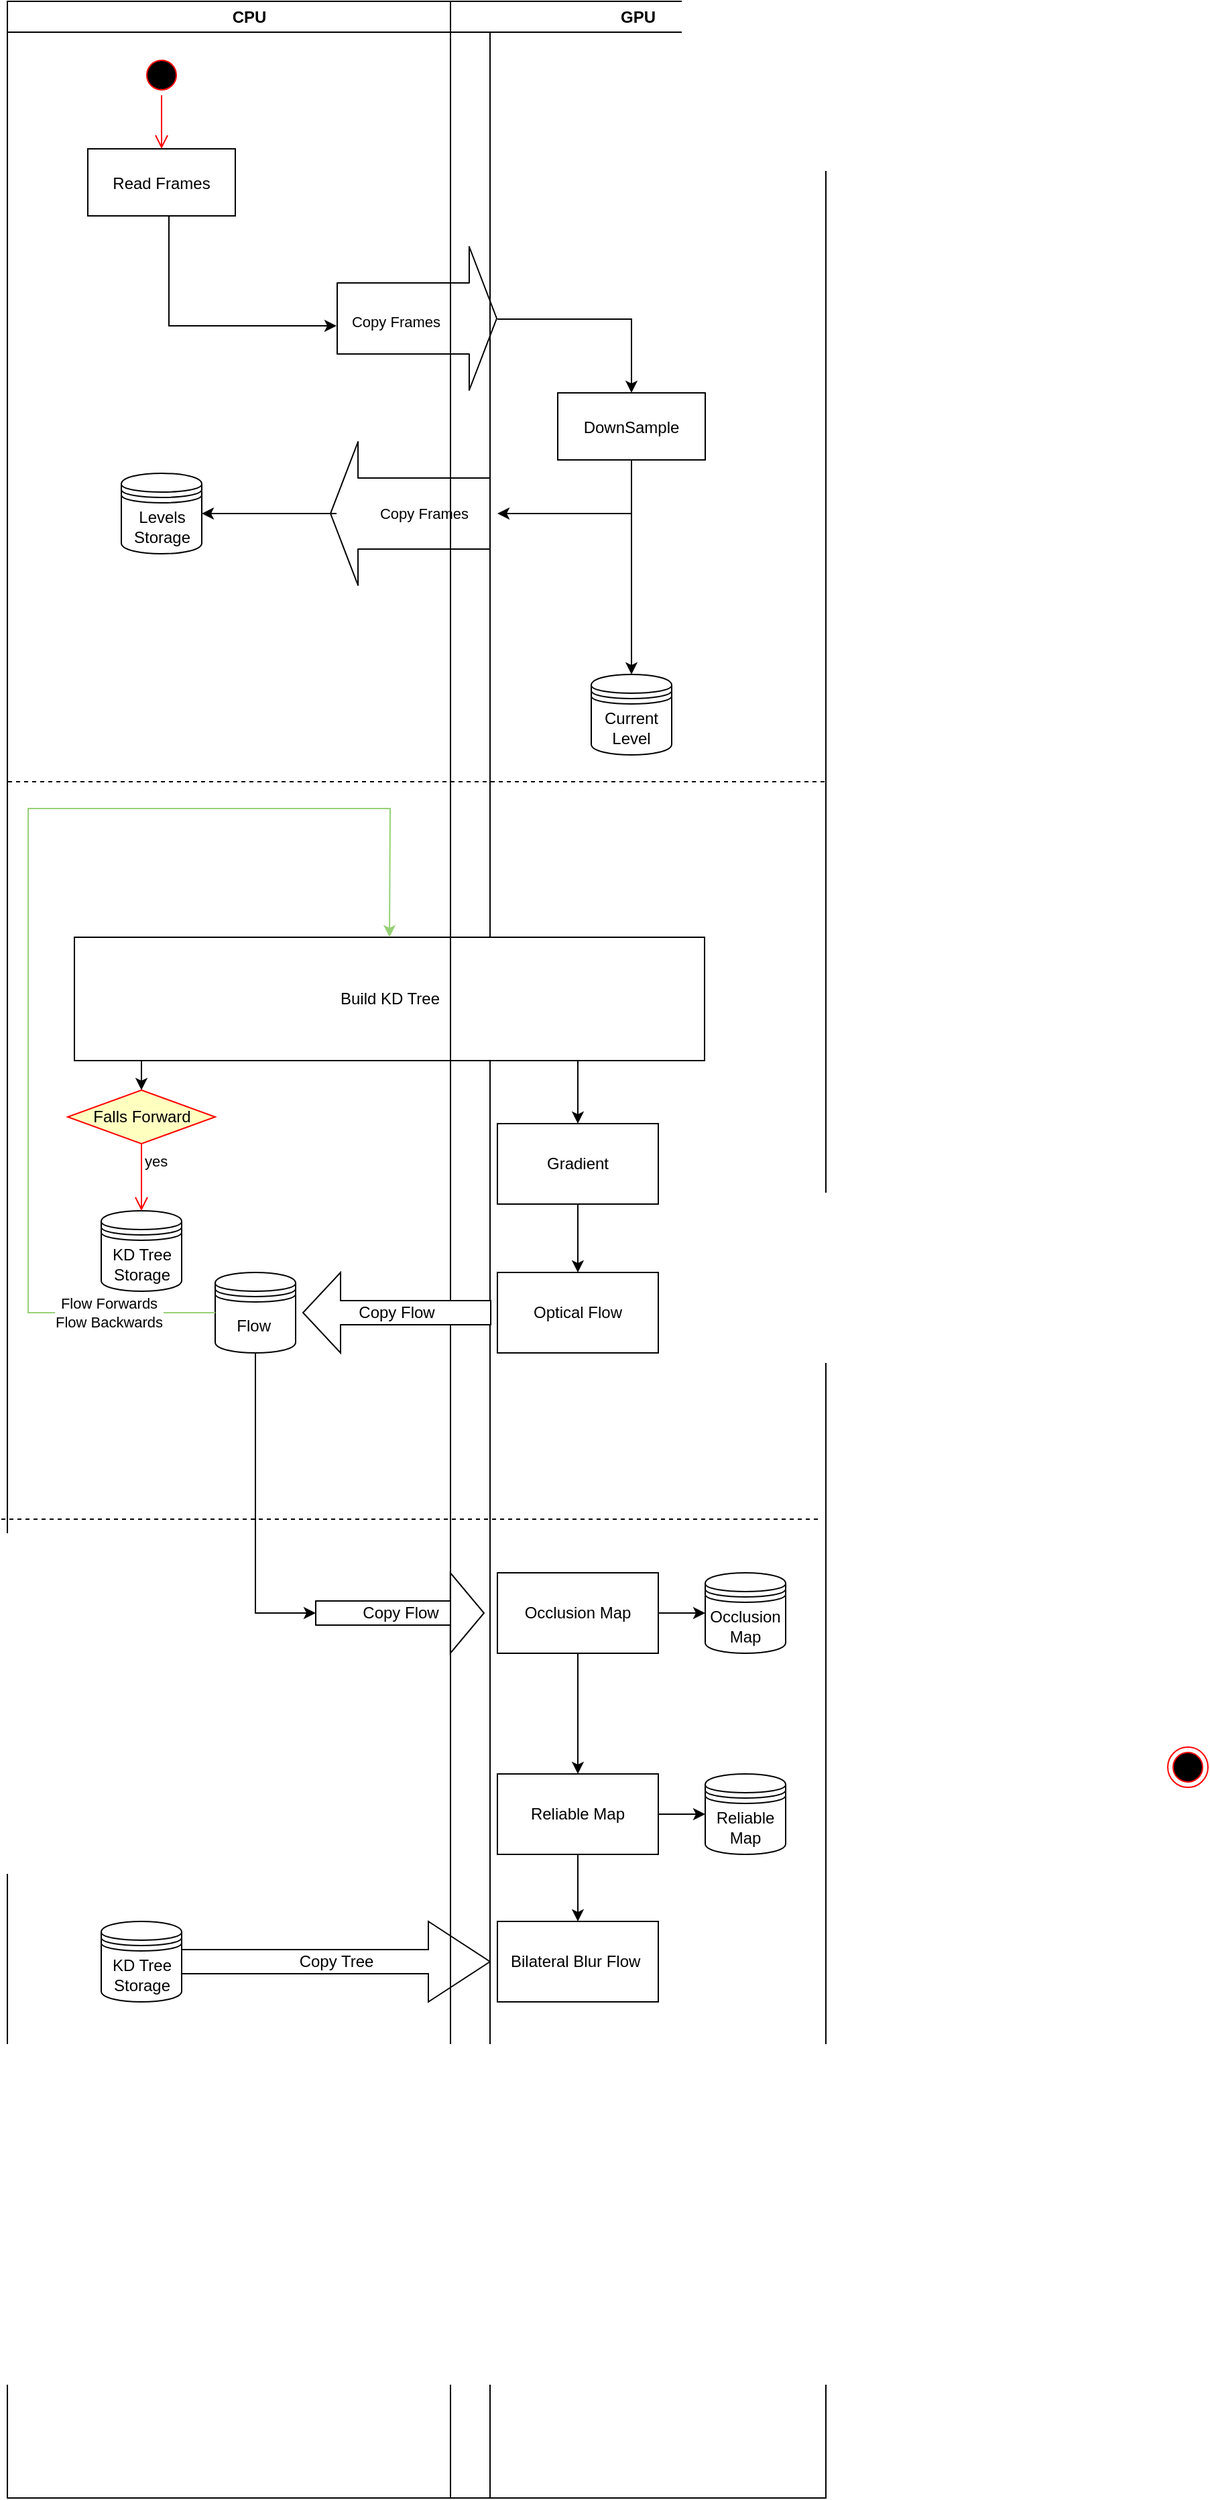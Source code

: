 <mxfile version="12.9.14" type="device"><diagram name="Page-1" id="e7e014a7-5840-1c2e-5031-d8a46d1fe8dd"><mxGraphModel dx="1248" dy="632" grid="1" gridSize="10" guides="1" tooltips="1" connect="1" arrows="1" fold="1" page="1" pageScale="1" pageWidth="1169" pageHeight="826" background="#ffffff" math="0" shadow="0"><root><mxCell id="0"/><mxCell id="1" parent="0"/><mxCell id="2" value="CPU" style="swimlane;whiteSpace=wrap" parent="1" vertex="1"><mxGeometry x="114.5" y="128" width="360" height="1862" as="geometry"/></mxCell><mxCell id="5" value="" style="ellipse;shape=startState;fillColor=#000000;strokeColor=#ff0000;" parent="2" vertex="1"><mxGeometry x="100" y="40" width="30" height="30" as="geometry"/></mxCell><mxCell id="6" value="" style="edgeStyle=elbowEdgeStyle;elbow=horizontal;verticalAlign=bottom;endArrow=open;endSize=8;strokeColor=#FF0000;endFill=1;rounded=0" parent="2" source="5" target="7" edge="1"><mxGeometry x="100" y="40" as="geometry"><mxPoint x="115" y="110" as="targetPoint"/></mxGeometry></mxCell><mxCell id="7" value="Read Frames" style="" parent="2" vertex="1"><mxGeometry x="60" y="110" width="110" height="50" as="geometry"/></mxCell><mxCell id="S6M2OqpzCJW3HQ2seB38-51" value="" style="shape=flexArrow;endArrow=classic;html=1;width=53;endSize=6.51;endWidth=53;" edge="1" parent="2"><mxGeometry width="50" height="50" relative="1" as="geometry"><mxPoint x="360.5" y="382" as="sourcePoint"/><mxPoint x="240.5" y="382" as="targetPoint"/><Array as="points"/></mxGeometry></mxCell><mxCell id="S6M2OqpzCJW3HQ2seB38-52" value="Copy Frames" style="edgeLabel;html=1;align=center;verticalAlign=middle;resizable=0;points=[];" vertex="1" connectable="0" parent="S6M2OqpzCJW3HQ2seB38-51"><mxGeometry x="-0.277" y="-2" relative="1" as="geometry"><mxPoint x="-7" y="2" as="offset"/></mxGeometry></mxCell><mxCell id="S6M2OqpzCJW3HQ2seB38-69" value="Levels Storage" style="shape=datastore;whiteSpace=wrap;html=1;" vertex="1" parent="2"><mxGeometry x="85" y="352" width="60" height="60" as="geometry"/></mxCell><mxCell id="S6M2OqpzCJW3HQ2seB38-136" style="edgeStyle=orthogonalEdgeStyle;rounded=0;orthogonalLoop=1;jettySize=auto;html=1;exitX=0.25;exitY=1;exitDx=0;exitDy=0;endArrow=classic;endFill=1;strokeColor=#000000;fontColor=#000000;" edge="1" parent="2" source="S6M2OqpzCJW3HQ2seB38-106" target="S6M2OqpzCJW3HQ2seB38-133"><mxGeometry relative="1" as="geometry"><Array as="points"><mxPoint x="100" y="790"/></Array></mxGeometry></mxCell><mxCell id="S6M2OqpzCJW3HQ2seB38-106" value="Build KD Tree" style="rounded=0;whiteSpace=wrap;html=1;" vertex="1" parent="2"><mxGeometry x="50" y="698" width="470" height="92" as="geometry"/></mxCell><mxCell id="S6M2OqpzCJW3HQ2seB38-132" value="KD Tree Storage" style="shape=datastore;whiteSpace=wrap;html=1;fontColor=#000000;" vertex="1" parent="2"><mxGeometry x="70" y="902" width="60" height="60" as="geometry"/></mxCell><mxCell id="S6M2OqpzCJW3HQ2seB38-133" value="Falls Forward" style="rhombus;whiteSpace=wrap;html=1;fillColor=#ffffc0;strokeColor=#ff0000;fontColor=#000000;" vertex="1" parent="2"><mxGeometry x="45" y="812" width="110" height="40" as="geometry"/></mxCell><mxCell id="S6M2OqpzCJW3HQ2seB38-135" value="yes" style="edgeStyle=orthogonalEdgeStyle;html=1;align=left;verticalAlign=top;endArrow=open;endSize=8;strokeColor=#ff0000;fontColor=#000000;entryX=0.5;entryY=0;entryDx=0;entryDy=0;" edge="1" source="S6M2OqpzCJW3HQ2seB38-133" parent="2" target="S6M2OqpzCJW3HQ2seB38-132"><mxGeometry x="-1" relative="1" as="geometry"><mxPoint x="775.5" y="937" as="targetPoint"/></mxGeometry></mxCell><mxCell id="S6M2OqpzCJW3HQ2seB38-144" style="edgeStyle=orthogonalEdgeStyle;rounded=0;orthogonalLoop=1;jettySize=auto;html=1;exitX=0.5;exitY=1;exitDx=0;exitDy=0;entryX=0;entryY=0.5;entryDx=0;entryDy=0;entryPerimeter=0;endArrow=classic;endFill=1;strokeColor=#000000;fontColor=#000000;" edge="1" parent="2" source="S6M2OqpzCJW3HQ2seB38-125" target="S6M2OqpzCJW3HQ2seB38-143"><mxGeometry relative="1" as="geometry"/></mxCell><mxCell id="S6M2OqpzCJW3HQ2seB38-125" value="Flow&amp;nbsp;" style="shape=datastore;whiteSpace=wrap;html=1;" vertex="1" parent="2"><mxGeometry x="155" y="948" width="60" height="60" as="geometry"/></mxCell><mxCell id="S6M2OqpzCJW3HQ2seB38-121" value="" style="endArrow=classic;html=1;exitX=0;exitY=0.5;exitDx=0;exitDy=0;entryX=0.5;entryY=0;entryDx=0;entryDy=0;rounded=0;fontColor=#000000;strokeColor=#97D077;" edge="1" parent="2" source="S6M2OqpzCJW3HQ2seB38-125" target="S6M2OqpzCJW3HQ2seB38-106"><mxGeometry width="50" height="50" relative="1" as="geometry"><mxPoint x="215.5" y="1008" as="sourcePoint"/><mxPoint x="495.5" y="952" as="targetPoint"/><Array as="points"><mxPoint x="115.5" y="978"/><mxPoint x="15.5" y="978"/><mxPoint x="15.5" y="602"/><mxPoint x="285.5" y="602"/></Array></mxGeometry></mxCell><mxCell id="S6M2OqpzCJW3HQ2seB38-122" value="Flow Forwards&lt;br&gt;Flow Backwards" style="edgeLabel;html=1;align=center;verticalAlign=middle;resizable=0;points=[];" vertex="1" connectable="0" parent="S6M2OqpzCJW3HQ2seB38-121"><mxGeometry x="-0.899" y="2" relative="1" as="geometry"><mxPoint x="-35.5" y="-2" as="offset"/></mxGeometry></mxCell><mxCell id="S6M2OqpzCJW3HQ2seB38-143" value="Copy Flow" style="shape=singleArrow;whiteSpace=wrap;html=1;fontColor=#000000;" vertex="1" parent="2"><mxGeometry x="230" y="1172" width="125.5" height="60" as="geometry"/></mxCell><mxCell id="S6M2OqpzCJW3HQ2seB38-146" value="KD Tree Storage" style="shape=datastore;whiteSpace=wrap;html=1;fontColor=#000000;" vertex="1" parent="2"><mxGeometry x="70" y="1432" width="60" height="60" as="geometry"/></mxCell><mxCell id="S6M2OqpzCJW3HQ2seB38-147" value="Copy Tree" style="shape=singleArrow;whiteSpace=wrap;html=1;fontColor=#000000;" vertex="1" parent="2"><mxGeometry x="130" y="1432" width="230" height="60" as="geometry"/></mxCell><mxCell id="4" value="GPU" style="swimlane;whiteSpace=wrap" parent="1" vertex="1"><mxGeometry x="445" y="128" width="280" height="1862" as="geometry"/></mxCell><mxCell id="S6M2OqpzCJW3HQ2seB38-73" style="edgeStyle=orthogonalEdgeStyle;rounded=0;orthogonalLoop=1;jettySize=auto;html=1;exitX=0.5;exitY=1;exitDx=0;exitDy=0;entryX=0.5;entryY=0;entryDx=0;entryDy=0;endArrow=classic;endFill=1;" edge="1" parent="4" source="S6M2OqpzCJW3HQ2seB38-41" target="S6M2OqpzCJW3HQ2seB38-70"><mxGeometry relative="1" as="geometry"/></mxCell><mxCell id="S6M2OqpzCJW3HQ2seB38-41" value="DownSample" style="" vertex="1" parent="4"><mxGeometry x="80" y="292" width="110" height="50" as="geometry"/></mxCell><mxCell id="S6M2OqpzCJW3HQ2seB38-47" value="" style="shape=flexArrow;endArrow=classic;html=1;width=53;endSize=6.51;endWidth=53;" edge="1" parent="4"><mxGeometry width="50" height="50" relative="1" as="geometry"><mxPoint x="-85" y="236.5" as="sourcePoint"/><mxPoint x="35" y="236.5" as="targetPoint"/></mxGeometry></mxCell><mxCell id="S6M2OqpzCJW3HQ2seB38-48" value="Copy Frames" style="edgeLabel;html=1;align=center;verticalAlign=middle;resizable=0;points=[];" vertex="1" connectable="0" parent="S6M2OqpzCJW3HQ2seB38-47"><mxGeometry x="-0.277" y="-2" relative="1" as="geometry"><mxPoint as="offset"/></mxGeometry></mxCell><mxCell id="S6M2OqpzCJW3HQ2seB38-70" value="Current Level" style="shape=datastore;whiteSpace=wrap;html=1;" vertex="1" parent="4"><mxGeometry x="105" y="502" width="60" height="60" as="geometry"/></mxCell><mxCell id="S6M2OqpzCJW3HQ2seB38-112" value="Optical Flow" style="rounded=0;whiteSpace=wrap;html=1;" vertex="1" parent="4"><mxGeometry x="35" y="948" width="120" height="60" as="geometry"/></mxCell><mxCell id="S6M2OqpzCJW3HQ2seB38-117" style="edgeStyle=orthogonalEdgeStyle;rounded=0;orthogonalLoop=1;jettySize=auto;html=1;exitX=0.5;exitY=1;exitDx=0;exitDy=0;endArrow=classic;endFill=1;" edge="1" parent="4" source="S6M2OqpzCJW3HQ2seB38-115" target="S6M2OqpzCJW3HQ2seB38-112"><mxGeometry relative="1" as="geometry"/></mxCell><mxCell id="S6M2OqpzCJW3HQ2seB38-115" value="Gradient" style="rounded=0;whiteSpace=wrap;html=1;" vertex="1" parent="4"><mxGeometry x="35" y="837" width="120" height="60" as="geometry"/></mxCell><mxCell id="S6M2OqpzCJW3HQ2seB38-129" style="edgeStyle=orthogonalEdgeStyle;rounded=0;orthogonalLoop=1;jettySize=auto;html=1;exitX=0.5;exitY=1;exitDx=0;exitDy=0;endArrow=classic;endFill=1;strokeColor=#000000;fontColor=#000000;" edge="1" parent="4" source="S6M2OqpzCJW3HQ2seB38-123" target="S6M2OqpzCJW3HQ2seB38-128"><mxGeometry relative="1" as="geometry"/></mxCell><mxCell id="S6M2OqpzCJW3HQ2seB38-150" style="edgeStyle=orthogonalEdgeStyle;rounded=0;orthogonalLoop=1;jettySize=auto;html=1;exitX=1;exitY=0.5;exitDx=0;exitDy=0;entryX=0;entryY=0.5;entryDx=0;entryDy=0;endArrow=classic;endFill=1;strokeColor=#000000;fontColor=#000000;" edge="1" parent="4" source="S6M2OqpzCJW3HQ2seB38-123" target="S6M2OqpzCJW3HQ2seB38-149"><mxGeometry relative="1" as="geometry"/></mxCell><mxCell id="S6M2OqpzCJW3HQ2seB38-123" value="Occlusion Map" style="rounded=0;whiteSpace=wrap;html=1;fontColor=#000000;" vertex="1" parent="4"><mxGeometry x="35" y="1172" width="120" height="60" as="geometry"/></mxCell><mxCell id="S6M2OqpzCJW3HQ2seB38-152" style="edgeStyle=orthogonalEdgeStyle;rounded=0;orthogonalLoop=1;jettySize=auto;html=1;exitX=1;exitY=0.5;exitDx=0;exitDy=0;entryX=0;entryY=0.5;entryDx=0;entryDy=0;endArrow=classic;endFill=1;strokeColor=#000000;fontColor=#000000;" edge="1" parent="4" source="S6M2OqpzCJW3HQ2seB38-128" target="S6M2OqpzCJW3HQ2seB38-151"><mxGeometry relative="1" as="geometry"/></mxCell><mxCell id="S6M2OqpzCJW3HQ2seB38-156" style="edgeStyle=orthogonalEdgeStyle;rounded=0;orthogonalLoop=1;jettySize=auto;html=1;exitX=0.5;exitY=1;exitDx=0;exitDy=0;endArrow=classic;endFill=1;strokeColor=#000000;fontColor=#000000;" edge="1" parent="4" source="S6M2OqpzCJW3HQ2seB38-128" target="S6M2OqpzCJW3HQ2seB38-148"><mxGeometry relative="1" as="geometry"/></mxCell><mxCell id="S6M2OqpzCJW3HQ2seB38-128" value="Reliable Map" style="rounded=0;whiteSpace=wrap;html=1;fontColor=#000000;" vertex="1" parent="4"><mxGeometry x="35" y="1322" width="120" height="60" as="geometry"/></mxCell><mxCell id="S6M2OqpzCJW3HQ2seB38-131" value="" style="endArrow=none;dashed=1;html=1;strokeColor=#000000;fontColor=#000000;" edge="1" parent="4"><mxGeometry width="50" height="50" relative="1" as="geometry"><mxPoint x="-330" y="582" as="sourcePoint"/><mxPoint x="280" y="582" as="targetPoint"/></mxGeometry></mxCell><mxCell id="S6M2OqpzCJW3HQ2seB38-141" value="Copy Flow" style="shape=singleArrow;direction=west;whiteSpace=wrap;html=1;fontColor=#000000;" vertex="1" parent="4"><mxGeometry x="-110" y="948" width="140" height="60" as="geometry"/></mxCell><mxCell id="S6M2OqpzCJW3HQ2seB38-148" value="Bilateral Blur Flow&amp;nbsp;" style="rounded=0;whiteSpace=wrap;html=1;fontColor=#000000;" vertex="1" parent="4"><mxGeometry x="35" y="1432" width="120" height="60" as="geometry"/></mxCell><mxCell id="S6M2OqpzCJW3HQ2seB38-149" value="Occlusion Map" style="shape=datastore;whiteSpace=wrap;html=1;fontColor=#000000;" vertex="1" parent="4"><mxGeometry x="190" y="1172" width="60" height="60" as="geometry"/></mxCell><mxCell id="S6M2OqpzCJW3HQ2seB38-151" value="Reliable Map" style="shape=datastore;whiteSpace=wrap;html=1;fontColor=#000000;" vertex="1" parent="4"><mxGeometry x="190" y="1322" width="60" height="60" as="geometry"/></mxCell><mxCell id="S6M2OqpzCJW3HQ2seB38-49" value="" style="endArrow=classic;html=1;entryX=0.5;entryY=0;entryDx=0;entryDy=0;rounded=0;" edge="1" parent="1" target="S6M2OqpzCJW3HQ2seB38-41"><mxGeometry width="50" height="50" relative="1" as="geometry"><mxPoint x="480" y="365" as="sourcePoint"/><mxPoint x="610" y="320" as="targetPoint"/><Array as="points"><mxPoint x="580" y="365"/></Array></mxGeometry></mxCell><mxCell id="S6M2OqpzCJW3HQ2seB38-50" style="edgeStyle=orthogonalEdgeStyle;rounded=0;orthogonalLoop=1;jettySize=auto;html=1;exitX=0.5;exitY=1;exitDx=0;exitDy=0;" edge="1" parent="1" source="7"><mxGeometry relative="1" as="geometry"><mxPoint x="360" y="370" as="targetPoint"/><Array as="points"><mxPoint x="235" y="370"/></Array></mxGeometry></mxCell><mxCell id="S6M2OqpzCJW3HQ2seB38-56" style="edgeStyle=orthogonalEdgeStyle;rounded=0;orthogonalLoop=1;jettySize=auto;html=1;exitX=0.5;exitY=1;exitDx=0;exitDy=0;endArrow=classic;endFill=1;" edge="1" parent="1" source="S6M2OqpzCJW3HQ2seB38-41"><mxGeometry relative="1" as="geometry"><mxPoint x="480" y="510" as="targetPoint"/><Array as="points"><mxPoint x="580" y="510"/></Array></mxGeometry></mxCell><mxCell id="S6M2OqpzCJW3HQ2seB38-59" value="" style="endArrow=classic;html=1;entryX=1;entryY=0.5;entryDx=0;entryDy=0;" edge="1" parent="1" target="S6M2OqpzCJW3HQ2seB38-69"><mxGeometry width="50" height="50" relative="1" as="geometry"><mxPoint x="360" y="510" as="sourcePoint"/><mxPoint x="299.5" y="510" as="targetPoint"/></mxGeometry></mxCell><mxCell id="38" value="" style="ellipse;shape=endState;fillColor=#000000;strokeColor=#ff0000" parent="1" vertex="1"><mxGeometry x="980" y="1430" width="30" height="30" as="geometry"/></mxCell><mxCell id="S6M2OqpzCJW3HQ2seB38-116" style="edgeStyle=orthogonalEdgeStyle;rounded=0;orthogonalLoop=1;jettySize=auto;html=1;entryX=0.5;entryY=0;entryDx=0;entryDy=0;endArrow=classic;endFill=1;" edge="1" parent="1" target="S6M2OqpzCJW3HQ2seB38-115"><mxGeometry relative="1" as="geometry"><mxPoint x="540" y="918" as="sourcePoint"/><Array as="points"><mxPoint x="540" y="918"/></Array></mxGeometry></mxCell><mxCell id="S6M2OqpzCJW3HQ2seB38-130" value="" style="endArrow=none;dashed=1;html=1;strokeColor=#000000;fontColor=#000000;" edge="1" parent="1"><mxGeometry width="50" height="50" relative="1" as="geometry"><mxPoint x="110" y="1260" as="sourcePoint"/><mxPoint x="720" y="1260" as="targetPoint"/></mxGeometry></mxCell></root></mxGraphModel></diagram></mxfile>